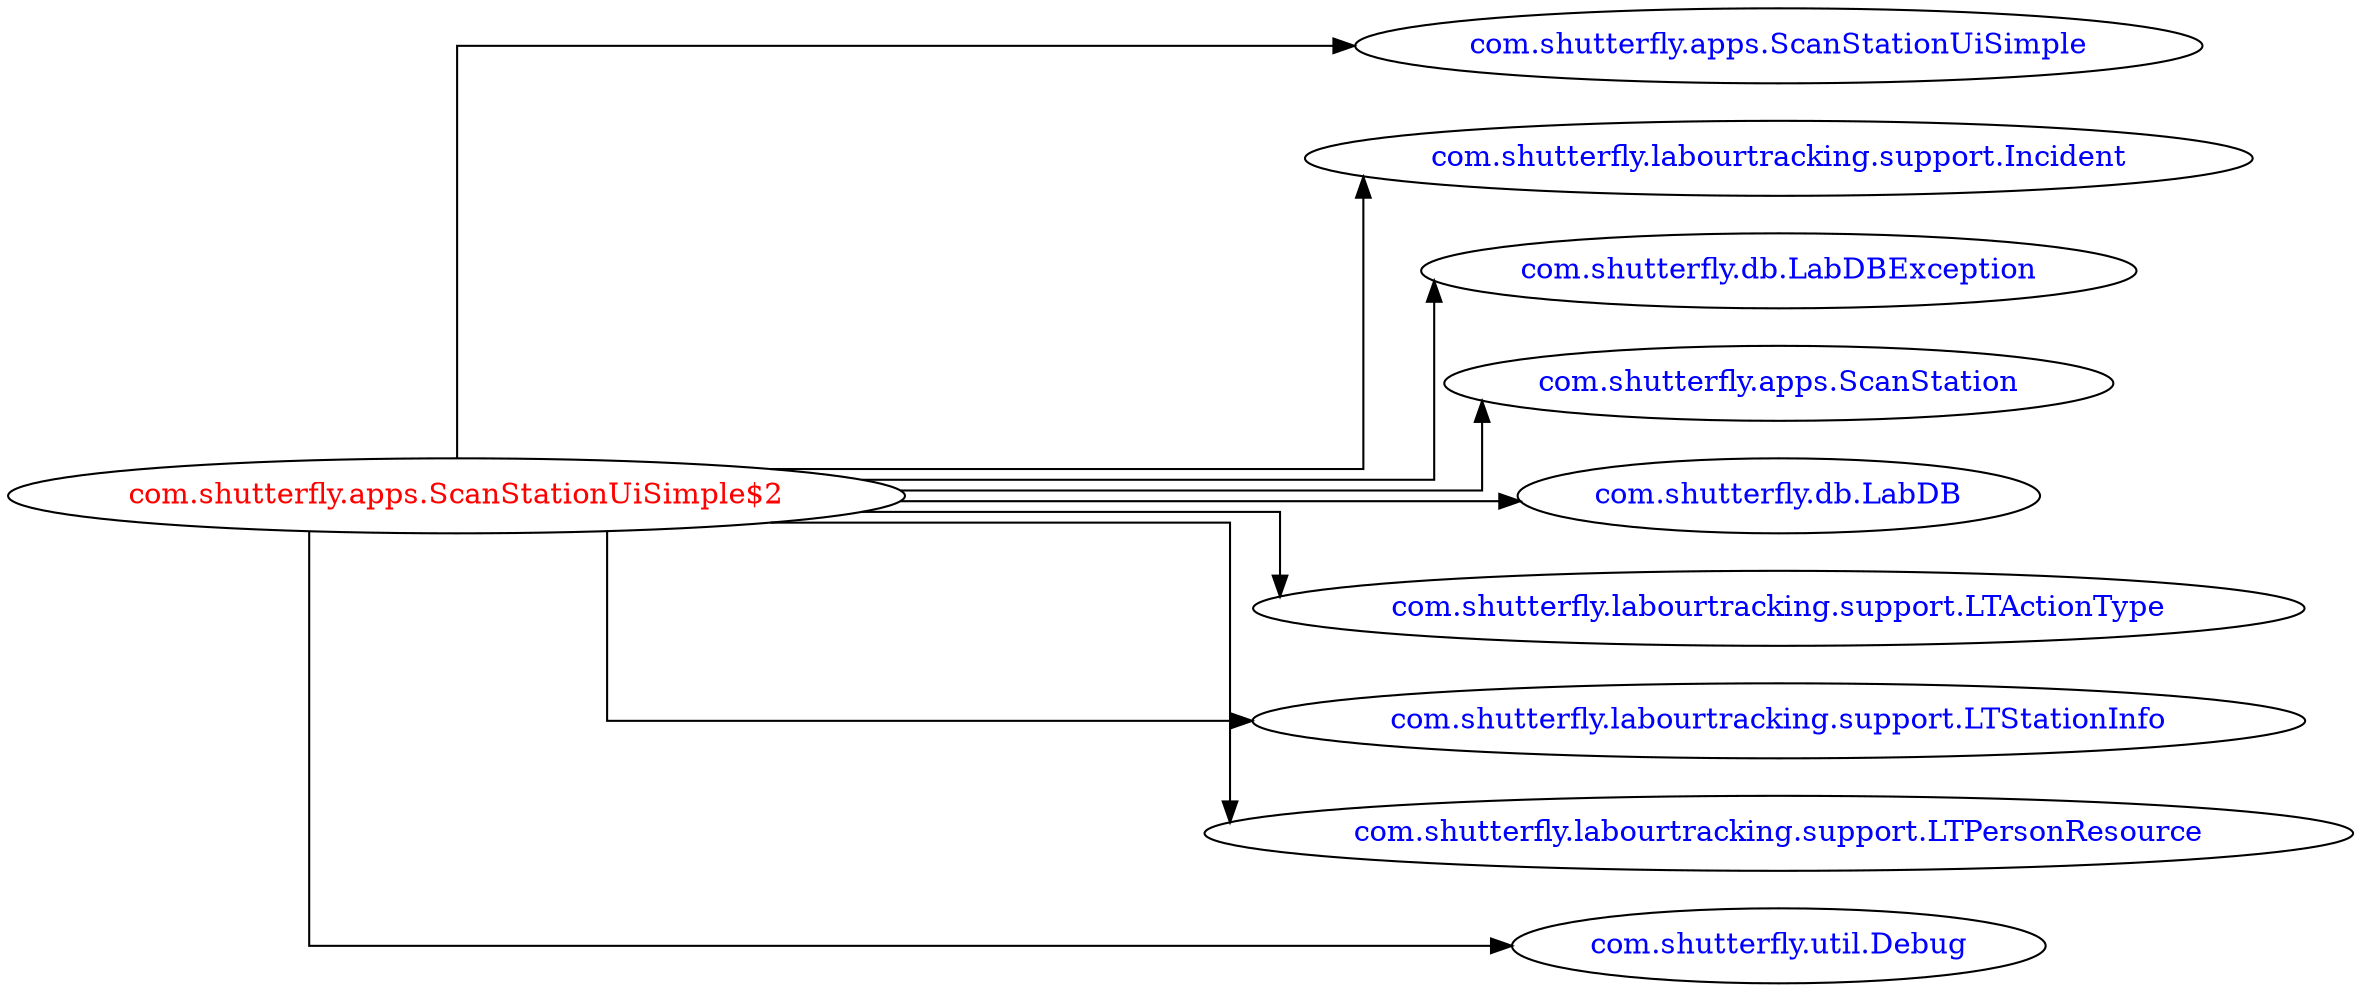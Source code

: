 digraph dependencyGraph {
 concentrate=true;
 ranksep="2.0";
 rankdir="LR"; 
 splines="ortho";
"com.shutterfly.apps.ScanStationUiSimple$2" [fontcolor="red"];
"com.shutterfly.apps.ScanStationUiSimple" [ fontcolor="blue" ];
"com.shutterfly.apps.ScanStationUiSimple$2"->"com.shutterfly.apps.ScanStationUiSimple";
"com.shutterfly.labourtracking.support.Incident" [ fontcolor="blue" ];
"com.shutterfly.apps.ScanStationUiSimple$2"->"com.shutterfly.labourtracking.support.Incident";
"com.shutterfly.db.LabDBException" [ fontcolor="blue" ];
"com.shutterfly.apps.ScanStationUiSimple$2"->"com.shutterfly.db.LabDBException";
"com.shutterfly.apps.ScanStation" [ fontcolor="blue" ];
"com.shutterfly.apps.ScanStationUiSimple$2"->"com.shutterfly.apps.ScanStation";
"com.shutterfly.db.LabDB" [ fontcolor="blue" ];
"com.shutterfly.apps.ScanStationUiSimple$2"->"com.shutterfly.db.LabDB";
"com.shutterfly.labourtracking.support.LTActionType" [ fontcolor="blue" ];
"com.shutterfly.apps.ScanStationUiSimple$2"->"com.shutterfly.labourtracking.support.LTActionType";
"com.shutterfly.labourtracking.support.LTStationInfo" [ fontcolor="blue" ];
"com.shutterfly.apps.ScanStationUiSimple$2"->"com.shutterfly.labourtracking.support.LTStationInfo";
"com.shutterfly.labourtracking.support.LTPersonResource" [ fontcolor="blue" ];
"com.shutterfly.apps.ScanStationUiSimple$2"->"com.shutterfly.labourtracking.support.LTPersonResource";
"com.shutterfly.util.Debug" [ fontcolor="blue" ];
"com.shutterfly.apps.ScanStationUiSimple$2"->"com.shutterfly.util.Debug";
}